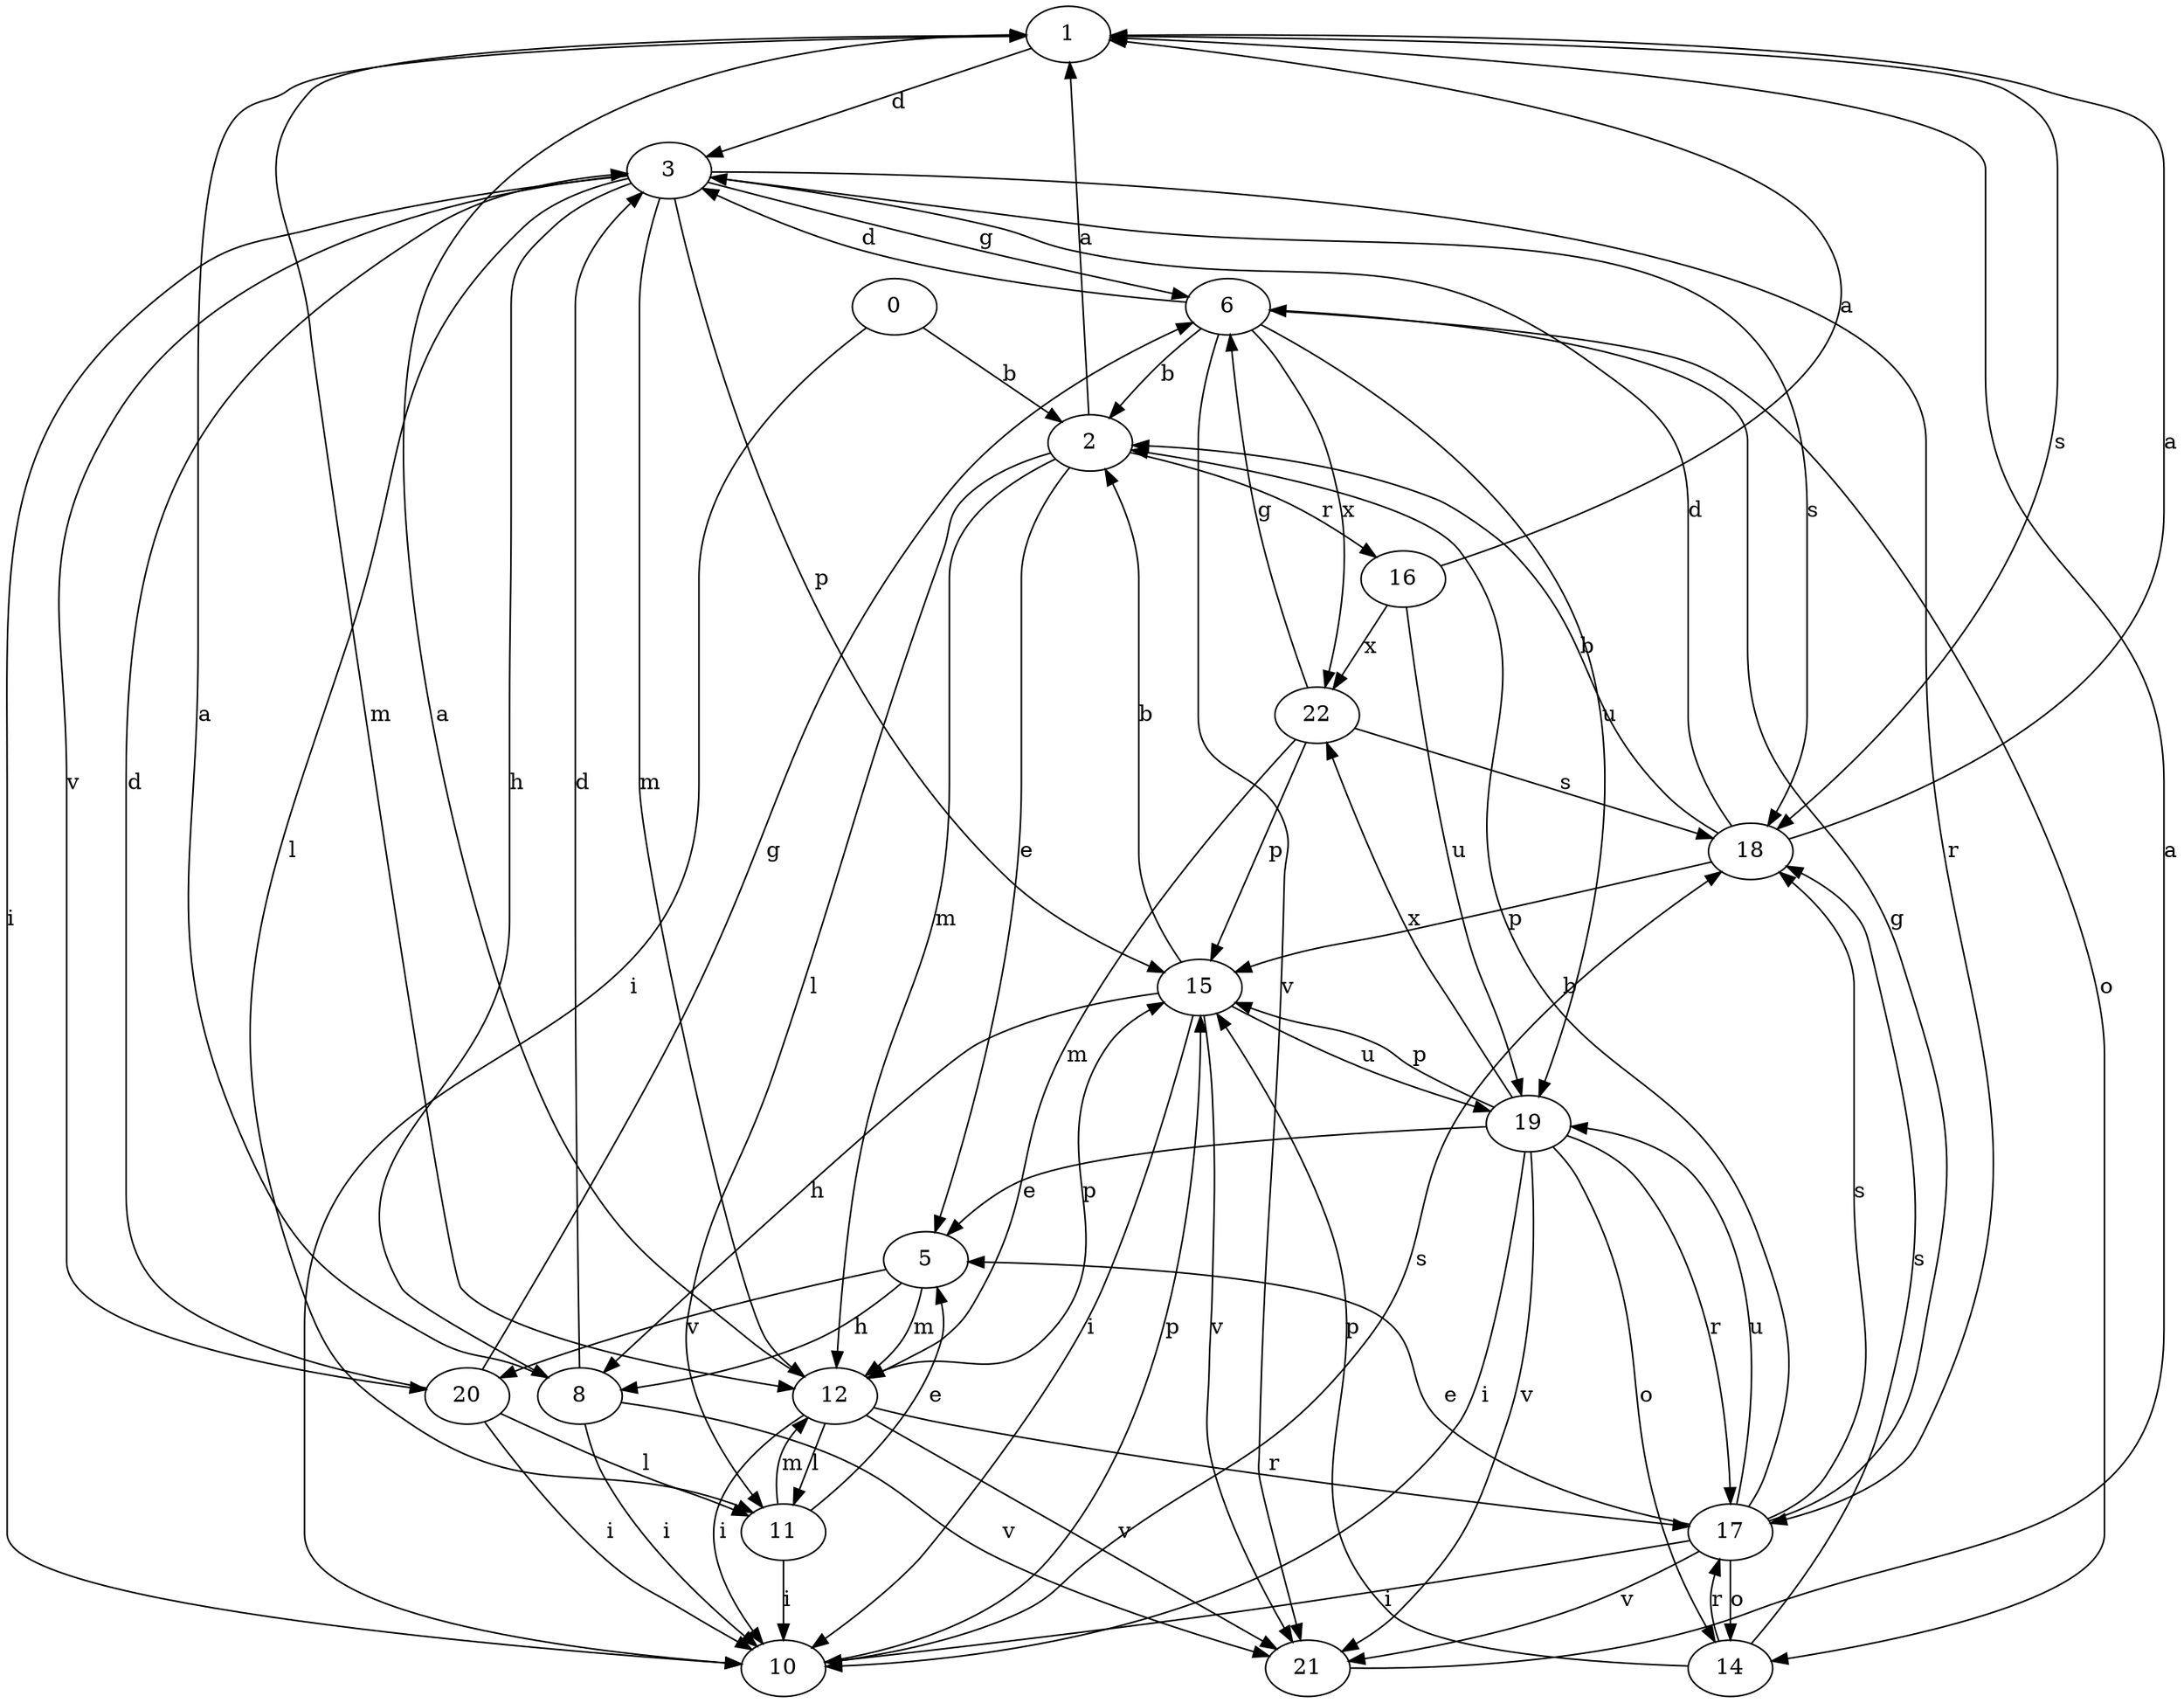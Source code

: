 strict digraph  {
1;
2;
3;
5;
6;
0;
8;
10;
11;
12;
14;
15;
16;
17;
18;
19;
20;
21;
22;
1 -> 3  [label=d];
1 -> 12  [label=m];
1 -> 18  [label=s];
2 -> 1  [label=a];
2 -> 5  [label=e];
2 -> 11  [label=l];
2 -> 12  [label=m];
2 -> 16  [label=r];
3 -> 6  [label=g];
3 -> 8  [label=h];
3 -> 10  [label=i];
3 -> 11  [label=l];
3 -> 12  [label=m];
3 -> 15  [label=p];
3 -> 17  [label=r];
3 -> 18  [label=s];
3 -> 20  [label=v];
5 -> 8  [label=h];
5 -> 12  [label=m];
5 -> 20  [label=v];
6 -> 2  [label=b];
6 -> 3  [label=d];
6 -> 14  [label=o];
6 -> 19  [label=u];
6 -> 21  [label=v];
6 -> 22  [label=x];
0 -> 2  [label=b];
0 -> 10  [label=i];
8 -> 1  [label=a];
8 -> 3  [label=d];
8 -> 10  [label=i];
8 -> 21  [label=v];
10 -> 15  [label=p];
10 -> 18  [label=s];
11 -> 5  [label=e];
11 -> 10  [label=i];
11 -> 12  [label=m];
12 -> 1  [label=a];
12 -> 10  [label=i];
12 -> 11  [label=l];
12 -> 15  [label=p];
12 -> 17  [label=r];
12 -> 21  [label=v];
14 -> 15  [label=p];
14 -> 17  [label=r];
14 -> 18  [label=s];
15 -> 2  [label=b];
15 -> 8  [label=h];
15 -> 10  [label=i];
15 -> 19  [label=u];
15 -> 21  [label=v];
16 -> 1  [label=a];
16 -> 19  [label=u];
16 -> 22  [label=x];
17 -> 2  [label=b];
17 -> 5  [label=e];
17 -> 6  [label=g];
17 -> 10  [label=i];
17 -> 14  [label=o];
17 -> 18  [label=s];
17 -> 19  [label=u];
17 -> 21  [label=v];
18 -> 1  [label=a];
18 -> 2  [label=b];
18 -> 3  [label=d];
18 -> 15  [label=p];
19 -> 5  [label=e];
19 -> 10  [label=i];
19 -> 14  [label=o];
19 -> 15  [label=p];
19 -> 17  [label=r];
19 -> 21  [label=v];
19 -> 22  [label=x];
20 -> 3  [label=d];
20 -> 6  [label=g];
20 -> 10  [label=i];
20 -> 11  [label=l];
21 -> 1  [label=a];
22 -> 6  [label=g];
22 -> 12  [label=m];
22 -> 15  [label=p];
22 -> 18  [label=s];
}
